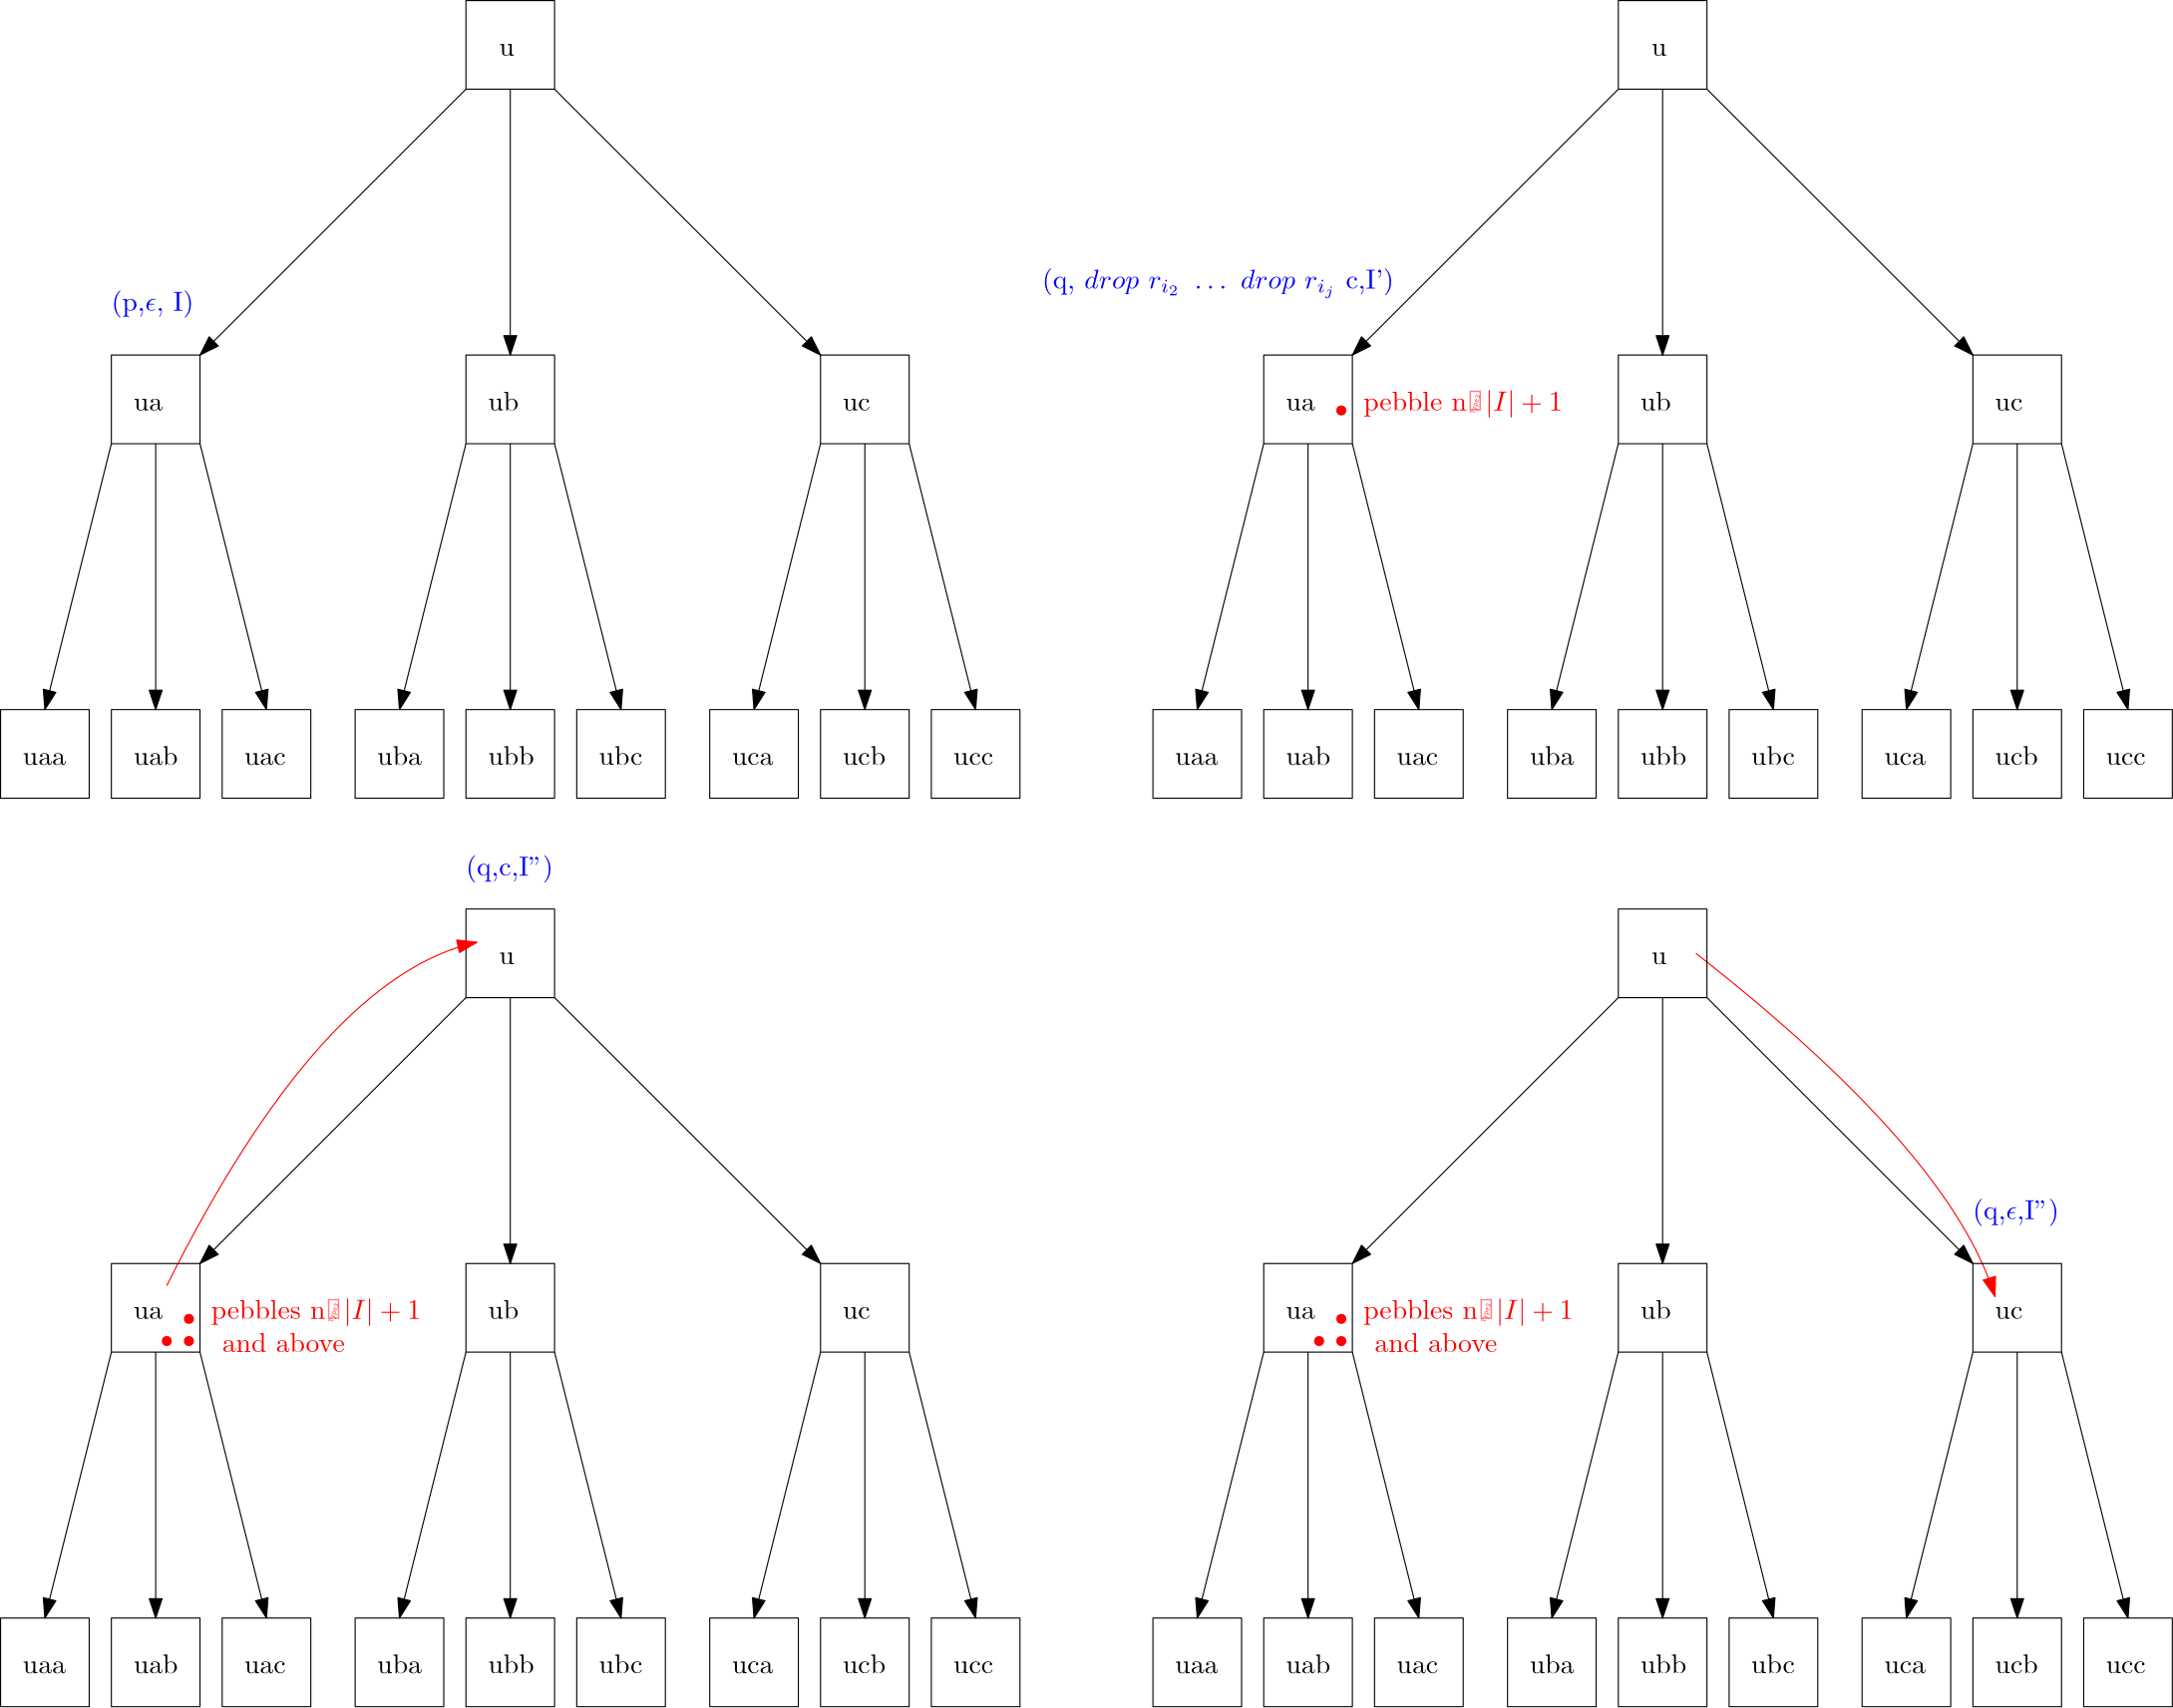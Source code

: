 <?xml version="1.0"?>
<!DOCTYPE ipe SYSTEM "ipe.dtd">
<ipe version="70218" creator="Ipe 7.2.23">
<info created="D:20210922144316" modified="D:20210923114642"/>
<ipestyle name="basic">
<symbol name="arrow/arc(spx)">
<path stroke="sym-stroke" fill="sym-stroke" pen="sym-pen">
0 0 m
-1 0.333 l
-1 -0.333 l
h
</path>
</symbol>
<symbol name="arrow/farc(spx)">
<path stroke="sym-stroke" fill="white" pen="sym-pen">
0 0 m
-1 0.333 l
-1 -0.333 l
h
</path>
</symbol>
<symbol name="arrow/ptarc(spx)">
<path stroke="sym-stroke" fill="sym-stroke" pen="sym-pen">
0 0 m
-1 0.333 l
-0.8 0 l
-1 -0.333 l
h
</path>
</symbol>
<symbol name="arrow/fptarc(spx)">
<path stroke="sym-stroke" fill="white" pen="sym-pen">
0 0 m
-1 0.333 l
-0.8 0 l
-1 -0.333 l
h
</path>
</symbol>
<symbol name="mark/circle(sx)" transformations="translations">
<path fill="sym-stroke">
0.6 0 0 0.6 0 0 e
0.4 0 0 0.4 0 0 e
</path>
</symbol>
<symbol name="mark/disk(sx)" transformations="translations">
<path fill="sym-stroke">
0.6 0 0 0.6 0 0 e
</path>
</symbol>
<symbol name="mark/fdisk(sfx)" transformations="translations">
<group>
<path fill="sym-fill">
0.5 0 0 0.5 0 0 e
</path>
<path fill="sym-stroke" fillrule="eofill">
0.6 0 0 0.6 0 0 e
0.4 0 0 0.4 0 0 e
</path>
</group>
</symbol>
<symbol name="mark/box(sx)" transformations="translations">
<path fill="sym-stroke" fillrule="eofill">
-0.6 -0.6 m
0.6 -0.6 l
0.6 0.6 l
-0.6 0.6 l
h
-0.4 -0.4 m
0.4 -0.4 l
0.4 0.4 l
-0.4 0.4 l
h
</path>
</symbol>
<symbol name="mark/square(sx)" transformations="translations">
<path fill="sym-stroke">
-0.6 -0.6 m
0.6 -0.6 l
0.6 0.6 l
-0.6 0.6 l
h
</path>
</symbol>
<symbol name="mark/fsquare(sfx)" transformations="translations">
<group>
<path fill="sym-fill">
-0.5 -0.5 m
0.5 -0.5 l
0.5 0.5 l
-0.5 0.5 l
h
</path>
<path fill="sym-stroke" fillrule="eofill">
-0.6 -0.6 m
0.6 -0.6 l
0.6 0.6 l
-0.6 0.6 l
h
-0.4 -0.4 m
0.4 -0.4 l
0.4 0.4 l
-0.4 0.4 l
h
</path>
</group>
</symbol>
<symbol name="mark/cross(sx)" transformations="translations">
<group>
<path fill="sym-stroke">
-0.43 -0.57 m
0.57 0.43 l
0.43 0.57 l
-0.57 -0.43 l
h
</path>
<path fill="sym-stroke">
-0.43 0.57 m
0.57 -0.43 l
0.43 -0.57 l
-0.57 0.43 l
h
</path>
</group>
</symbol>
<symbol name="arrow/fnormal(spx)">
<path stroke="sym-stroke" fill="white" pen="sym-pen">
0 0 m
-1 0.333 l
-1 -0.333 l
h
</path>
</symbol>
<symbol name="arrow/pointed(spx)">
<path stroke="sym-stroke" fill="sym-stroke" pen="sym-pen">
0 0 m
-1 0.333 l
-0.8 0 l
-1 -0.333 l
h
</path>
</symbol>
<symbol name="arrow/fpointed(spx)">
<path stroke="sym-stroke" fill="white" pen="sym-pen">
0 0 m
-1 0.333 l
-0.8 0 l
-1 -0.333 l
h
</path>
</symbol>
<symbol name="arrow/linear(spx)">
<path stroke="sym-stroke" pen="sym-pen">
-1 0.333 m
0 0 l
-1 -0.333 l
</path>
</symbol>
<symbol name="arrow/fdouble(spx)">
<path stroke="sym-stroke" fill="white" pen="sym-pen">
0 0 m
-1 0.333 l
-1 -0.333 l
h
-1 0 m
-2 0.333 l
-2 -0.333 l
h
</path>
</symbol>
<symbol name="arrow/double(spx)">
<path stroke="sym-stroke" fill="sym-stroke" pen="sym-pen">
0 0 m
-1 0.333 l
-1 -0.333 l
h
-1 0 m
-2 0.333 l
-2 -0.333 l
h
</path>
</symbol>
<symbol name="arrow/mid-normal(spx)">
<path stroke="sym-stroke" fill="sym-stroke" pen="sym-pen">
0.5 0 m
-0.5 0.333 l
-0.5 -0.333 l
h
</path>
</symbol>
<symbol name="arrow/mid-fnormal(spx)">
<path stroke="sym-stroke" fill="white" pen="sym-pen">
0.5 0 m
-0.5 0.333 l
-0.5 -0.333 l
h
</path>
</symbol>
<symbol name="arrow/mid-pointed(spx)">
<path stroke="sym-stroke" fill="sym-stroke" pen="sym-pen">
0.5 0 m
-0.5 0.333 l
-0.3 0 l
-0.5 -0.333 l
h
</path>
</symbol>
<symbol name="arrow/mid-fpointed(spx)">
<path stroke="sym-stroke" fill="white" pen="sym-pen">
0.5 0 m
-0.5 0.333 l
-0.3 0 l
-0.5 -0.333 l
h
</path>
</symbol>
<symbol name="arrow/mid-double(spx)">
<path stroke="sym-stroke" fill="sym-stroke" pen="sym-pen">
1 0 m
0 0.333 l
0 -0.333 l
h
0 0 m
-1 0.333 l
-1 -0.333 l
h
</path>
</symbol>
<symbol name="arrow/mid-fdouble(spx)">
<path stroke="sym-stroke" fill="white" pen="sym-pen">
1 0 m
0 0.333 l
0 -0.333 l
h
0 0 m
-1 0.333 l
-1 -0.333 l
h
</path>
</symbol>
<anglesize name="22.5 deg" value="22.5"/>
<anglesize name="30 deg" value="30"/>
<anglesize name="45 deg" value="45"/>
<anglesize name="60 deg" value="60"/>
<anglesize name="90 deg" value="90"/>
<arrowsize name="large" value="10"/>
<arrowsize name="small" value="5"/>
<arrowsize name="tiny" value="3"/>
<color name="blue" value="0 0 1"/>
<color name="brown" value="0.647 0.165 0.165"/>
<color name="darkblue" value="0 0 0.545"/>
<color name="darkcyan" value="0 0.545 0.545"/>
<color name="darkgray" value="0.663"/>
<color name="darkgreen" value="0 0.392 0"/>
<color name="darkmagenta" value="0.545 0 0.545"/>
<color name="darkorange" value="1 0.549 0"/>
<color name="darkred" value="0.545 0 0"/>
<color name="gold" value="1 0.843 0"/>
<color name="gray" value="0.745"/>
<color name="green" value="0 1 0"/>
<color name="lightblue" value="0.678 0.847 0.902"/>
<color name="lightcyan" value="0.878 1 1"/>
<color name="lightgray" value="0.827"/>
<color name="lightgreen" value="0.565 0.933 0.565"/>
<color name="lightyellow" value="1 1 0.878"/>
<color name="navy" value="0 0 0.502"/>
<color name="orange" value="1 0.647 0"/>
<color name="pink" value="1 0.753 0.796"/>
<color name="purple" value="0.627 0.125 0.941"/>
<color name="red" value="1 0 0"/>
<color name="seagreen" value="0.18 0.545 0.341"/>
<color name="turquoise" value="0.251 0.878 0.816"/>
<color name="violet" value="0.933 0.51 0.933"/>
<color name="yellow" value="1 1 0"/>
<dashstyle name="dash dot dotted" value="[4 2 1 2 1 2] 0"/>
<dashstyle name="dash dotted" value="[4 2 1 2] 0"/>
<dashstyle name="dashed" value="[4] 0"/>
<dashstyle name="dotted" value="[1 3] 0"/>
<gridsize name="10 pts (~3.5 mm)" value="10"/>
<gridsize name="14 pts (~5 mm)" value="14"/>
<gridsize name="16 pts (~6 mm)" value="16"/>
<gridsize name="20 pts (~7 mm)" value="20"/>
<gridsize name="28 pts (~10 mm)" value="28"/>
<gridsize name="32 pts (~12 mm)" value="32"/>
<gridsize name="4 pts" value="4"/>
<gridsize name="56 pts (~20 mm)" value="56"/>
<gridsize name="8 pts (~3 mm)" value="8"/>
<opacity name="10%" value="0.1"/>
<opacity name="30%" value="0.3"/>
<opacity name="50%" value="0.5"/>
<opacity name="75%" value="0.75"/>
<pen name="fat" value="1.2"/>
<pen name="heavier" value="0.8"/>
<pen name="ultrafat" value="2"/>
<symbolsize name="large" value="5"/>
<symbolsize name="small" value="2"/>
<symbolsize name="tiny" value="1.1"/>
<textsize name="Huge" value="\Huge"/>
<textsize name="LARGE" value="\LARGE"/>
<textsize name="Large" value="\Large"/>
<textsize name="footnote" value="\footnotesize"/>
<textsize name="huge" value="\huge"/>
<textsize name="large" value="\large"/>
<textsize name="small" value="\small"/>
<textsize name="tiny" value="\tiny"/>
<textstyle name="center" begin="\begin{center}" end="\end{center}"/>
<textstyle name="item" begin="\begin{itemize}\item{}" end="\end{itemize}"/>
<textstyle name="itemize" begin="\begin{itemize}" end="\end{itemize}"/>
<tiling name="falling" angle="-60" step="4" width="1"/>
<tiling name="rising" angle="30" step="4" width="1"/>
</ipestyle>
<page>
<layer name="alpha"/>
<view layers="alpha" active="alpha"/>
<path layer="alpha" stroke="black">
208 768 m
208 736 l
240 736 l
240 768 l
h
</path>
<path stroke="black">
208 640 m
208 608 l
240 608 l
240 640 l
h
</path>
<path stroke="black" arrow="normal/normal">
224 736 m
224 640 l
</path>
<path stroke="black">
80 640 m
80 608 l
112 608 l
112 640 l
h
</path>
<path stroke="black" arrow="normal/normal">
208 736 m
112 640 l
</path>
<path stroke="black">
336 640 m
336 608 l
368 608 l
368 640 l
h
</path>
<path stroke="black" arrow="normal/normal">
240 736 m
336 640 l
</path>
<path stroke="black">
352 608 m
352 608 l
352 608 l
</path>
<path matrix="1 0 0 1 128 -128" stroke="black" arrow="normal/normal">
224 736 m
224 640 l
</path>
<path matrix="1 0 0 1 0 -128" stroke="black" arrow="normal/normal">
224 736 m
224 640 l
</path>
<path stroke="black">
212 512 m
212 512 l
212 512 l
212 512 l
h
</path>
<path stroke="black">
208 512 m
208 480 l
240 480 l
240 512 l
h
</path>
<path stroke="black">
336 512 m
336 480 l
368 480 l
368 512 l
h
</path>
<path stroke="black">
248 512 m
248 480 l
280 480 l
280 512 l
h
</path>
<path stroke="black">
296 512 m
296 480 l
328 480 l
328 512 l
h
</path>
<path stroke="black">
376 512 m
376 480 l
408 480 l
408 512 l
h
</path>
<path stroke="black">
168 512 m
168 480 l
200 480 l
200 512 l
h
</path>
<path stroke="black" arrow="normal/normal">
208 608 m
184 512 l
</path>
<path stroke="black" arrow="normal/normal">
240 608 m
264 512 l
</path>
<path stroke="black" arrow="normal/normal">
336 608 m
312 512 l
</path>
<path stroke="black" arrow="normal/normal">
368 608 m
392 512 l
</path>
<path matrix="1 0 0 1 -128 -128" stroke="black" arrow="normal/normal">
224 736 m
224 640 l
</path>
<path matrix="1 0 0 1 -128 0" stroke="black">
212 512 m
212 512 l
212 512 l
212 512 l
h
</path>
<path matrix="1 0 0 1 -128 0" stroke="black">
208 512 m
208 480 l
240 480 l
240 512 l
h
</path>
<path matrix="1 0 0 1 -128 0" stroke="black">
248 512 m
248 480 l
280 480 l
280 512 l
h
</path>
<path matrix="1 0 0 1 -128 0" stroke="black" arrow="normal/normal">
208 608 m
184 512 l
</path>
<path matrix="1 0 0 1 -128 0" stroke="black" arrow="normal/normal">
240 608 m
264 512 l
</path>
<path matrix="1 0 0 1 -40 -128" stroke="black">
80 640 m
80 608 l
112 608 l
112 640 l
h
</path>
<text transformations="translations" pos="220 748" stroke="black" type="label" width="5.535" height="4.289" depth="0" valign="baseline">u</text>
<text transformations="translations" pos="88 620" stroke="black" type="label" width="10.516" height="4.289" depth="0" valign="baseline">ua</text>
<text transformations="translations" pos="216 620" stroke="black" type="label" width="11.07" height="6.918" depth="0" valign="baseline">ub</text>
<text transformations="translations" pos="344 620" stroke="black" type="label" width="9.963" height="4.289" depth="0" valign="baseline">uc</text>
<text transformations="translations" pos="48 492" stroke="black" type="label" width="15.497" height="4.289" depth="0" valign="baseline">uaa</text>
<text transformations="translations" pos="88 492" stroke="black" type="label" width="16.051" height="6.918" depth="0" valign="baseline">uab</text>
<text transformations="translations" pos="128 492" stroke="black" type="label" width="14.944" height="4.289" depth="0" valign="baseline">uac</text>
<text transformations="translations" pos="176 492" stroke="black" type="label" width="16.051" height="6.918" depth="0" valign="baseline">uba</text>
<text transformations="translations" pos="216 492" stroke="black" type="label" width="16.604" height="6.918" depth="0" valign="baseline">ubb</text>
<text transformations="translations" pos="256 492" stroke="black" type="label" width="15.774" height="6.918" depth="0" valign="baseline">ubc</text>
<text transformations="translations" pos="304 492" stroke="black" type="label" width="14.944" height="4.289" depth="0" valign="baseline">uca</text>
<text transformations="translations" pos="344 492" stroke="black" type="label" width="15.497" height="6.918" depth="0" valign="baseline">ucb</text>
<text transformations="translations" pos="384 492" stroke="black" type="label" width="14.39" height="4.289" depth="0" valign="baseline">ucc</text>
<text transformations="translations" pos="80 656" stroke="blue" type="label" width="29.781" height="7.473" depth="2.49" valign="baseline">(p,$\epsilon$, I)</text>
<path matrix="1 0 0 1 416 0" stroke="black">
208 768 m
208 736 l
240 736 l
240 768 l
h
</path>
<path matrix="1 0 0 1 416 0" stroke="black">
208 640 m
208 608 l
240 608 l
240 640 l
h
</path>
<path matrix="1 0 0 1 416 0" stroke="black" arrow="normal/normal">
224 736 m
224 640 l
</path>
<path matrix="1 0 0 1 416 0" stroke="black">
80 640 m
80 608 l
112 608 l
112 640 l
h
</path>
<path matrix="1 0 0 1 416 0" stroke="black" arrow="normal/normal">
208 736 m
112 640 l
</path>
<path matrix="1 0 0 1 416 0" stroke="black">
336 640 m
336 608 l
368 608 l
368 640 l
h
</path>
<path matrix="1 0 0 1 416 0" stroke="black" arrow="normal/normal">
240 736 m
336 640 l
</path>
<path matrix="1 0 0 1 416 0" stroke="black">
352 608 m
352 608 l
352 608 l
</path>
<path matrix="1 0 0 1 544 -128" stroke="black" arrow="normal/normal">
224 736 m
224 640 l
</path>
<path matrix="1 0 0 1 416 -128" stroke="black" arrow="normal/normal">
224 736 m
224 640 l
</path>
<path matrix="1 0 0 1 416 0" stroke="black">
212 512 m
212 512 l
212 512 l
212 512 l
h
</path>
<path matrix="1 0 0 1 416 0" stroke="black">
208 512 m
208 480 l
240 480 l
240 512 l
h
</path>
<path matrix="1 0 0 1 416 0" stroke="black">
336 512 m
336 480 l
368 480 l
368 512 l
h
</path>
<path matrix="1 0 0 1 416 0" stroke="black">
248 512 m
248 480 l
280 480 l
280 512 l
h
</path>
<path matrix="1 0 0 1 416 0" stroke="black">
296 512 m
296 480 l
328 480 l
328 512 l
h
</path>
<path matrix="1 0 0 1 416 0" stroke="black">
376 512 m
376 480 l
408 480 l
408 512 l
h
</path>
<path matrix="1 0 0 1 416 0" stroke="black">
168 512 m
168 480 l
200 480 l
200 512 l
h
</path>
<path matrix="1 0 0 1 416 0" stroke="black" arrow="normal/normal">
208 608 m
184 512 l
</path>
<path matrix="1 0 0 1 416 0" stroke="black" arrow="normal/normal">
240 608 m
264 512 l
</path>
<path matrix="1 0 0 1 416 0" stroke="black" arrow="normal/normal">
336 608 m
312 512 l
</path>
<path matrix="1 0 0 1 416 0" stroke="black" arrow="normal/normal">
368 608 m
392 512 l
</path>
<path matrix="1 0 0 1 288 -128" stroke="black" arrow="normal/normal">
224 736 m
224 640 l
</path>
<path matrix="1 0 0 1 288 0" stroke="black">
212 512 m
212 512 l
212 512 l
212 512 l
h
</path>
<path matrix="1 0 0 1 288 0" stroke="black">
208 512 m
208 480 l
240 480 l
240 512 l
h
</path>
<path matrix="1 0 0 1 288 0" stroke="black">
248 512 m
248 480 l
280 480 l
280 512 l
h
</path>
<path matrix="1 0 0 1 288 0" stroke="black" arrow="normal/normal">
208 608 m
184 512 l
</path>
<path matrix="1 0 0 1 288 0" stroke="black" arrow="normal/normal">
240 608 m
264 512 l
</path>
<path matrix="1 0 0 1 376 -128" stroke="black">
80 640 m
80 608 l
112 608 l
112 640 l
h
</path>
<text matrix="1 0 0 1 416 0" transformations="translations" pos="220 748" stroke="black" type="label" width="5.535" height="4.289" depth="0" valign="baseline">u</text>
<text matrix="1 0 0 1 416 0" transformations="translations" pos="88 620" stroke="black" type="label" width="10.516" height="4.289" depth="0" valign="baseline">ua</text>
<text matrix="1 0 0 1 416 0" transformations="translations" pos="216 620" stroke="black" type="label" width="11.07" height="6.918" depth="0" valign="baseline">ub</text>
<text matrix="1 0 0 1 416 0" transformations="translations" pos="344 620" stroke="black" type="label" width="9.963" height="4.289" depth="0" valign="baseline">uc</text>
<text matrix="1 0 0 1 416 0" transformations="translations" pos="48 492" stroke="black" type="label" width="15.497" height="4.289" depth="0" valign="baseline">uaa</text>
<text matrix="1 0 0 1 416 0" transformations="translations" pos="88 492" stroke="black" type="label" width="16.051" height="6.918" depth="0" valign="baseline">uab</text>
<text matrix="1 0 0 1 416 0" transformations="translations" pos="128 492" stroke="black" type="label" width="14.944" height="4.289" depth="0" valign="baseline">uac</text>
<text matrix="1 0 0 1 416 0" transformations="translations" pos="176 492" stroke="black" type="label" width="16.051" height="6.918" depth="0" valign="baseline">uba</text>
<text matrix="1 0 0 1 416 0" transformations="translations" pos="216 492" stroke="black" type="label" width="16.604" height="6.918" depth="0" valign="baseline">ubb</text>
<text matrix="1 0 0 1 416 0" transformations="translations" pos="256 492" stroke="black" type="label" width="15.774" height="6.918" depth="0" valign="baseline">ubc</text>
<text matrix="1 0 0 1 416 0" transformations="translations" pos="304 492" stroke="black" type="label" width="14.944" height="4.289" depth="0" valign="baseline">uca</text>
<text matrix="1 0 0 1 416 0" transformations="translations" pos="344 492" stroke="black" type="label" width="15.497" height="6.918" depth="0" valign="baseline">ucb</text>
<text matrix="1 0 0 1 416 0" transformations="translations" pos="384 492" stroke="black" type="label" width="14.39" height="4.289" depth="0" valign="baseline">ucc</text>
<text matrix="1 0 0 1 208 -120" transformations="translations" pos="208 784" stroke="blue" type="label" width="127.034" height="7.471" depth="3.46" valign="baseline">(q, $drop \ r_{i_2} \ \ldots \ drop \ r_{i_j}$  c,I&apos;)</text>
<use matrix="1 0 0 1 416 0" name="mark/disk(sx)" pos="108 620" size="normal" stroke="red"/>
<text matrix="1 0 0 1 408 0" transformations="translations" pos="124 620" stroke="red" type="label" width="71.855" height="7.473" depth="2.49" valign="baseline">pebble n° $|I| +1$</text>
<path matrix="1 0 0 1 0 -328" stroke="black">
208 768 m
208 736 l
240 736 l
240 768 l
h
</path>
<path matrix="1 0 0 1 0 -328" stroke="black">
208 640 m
208 608 l
240 608 l
240 640 l
h
</path>
<path matrix="1 0 0 1 0 -328" stroke="black" arrow="normal/normal">
224 736 m
224 640 l
</path>
<path matrix="1 0 0 1 0 -328" stroke="black">
80 640 m
80 608 l
112 608 l
112 640 l
h
</path>
<path matrix="1 0 0 1 0 -328" stroke="black" arrow="normal/normal">
208 736 m
112 640 l
</path>
<path matrix="1 0 0 1 0 -328" stroke="black">
336 640 m
336 608 l
368 608 l
368 640 l
h
</path>
<path matrix="1 0 0 1 0 -328" stroke="black" arrow="normal/normal">
240 736 m
336 640 l
</path>
<path matrix="1 0 0 1 0 -328" stroke="black">
352 608 m
352 608 l
352 608 l
</path>
<path matrix="1 0 0 1 128 -456" stroke="black" arrow="normal/normal">
224 736 m
224 640 l
</path>
<path matrix="1 0 0 1 0 -456" stroke="black" arrow="normal/normal">
224 736 m
224 640 l
</path>
<path matrix="1 0 0 1 0 -328" stroke="black">
212 512 m
212 512 l
212 512 l
212 512 l
h
</path>
<path matrix="1 0 0 1 0 -328" stroke="black">
208 512 m
208 480 l
240 480 l
240 512 l
h
</path>
<path matrix="1 0 0 1 0 -328" stroke="black">
336 512 m
336 480 l
368 480 l
368 512 l
h
</path>
<path matrix="1 0 0 1 0 -328" stroke="black">
248 512 m
248 480 l
280 480 l
280 512 l
h
</path>
<path matrix="1 0 0 1 0 -328" stroke="black">
296 512 m
296 480 l
328 480 l
328 512 l
h
</path>
<path matrix="1 0 0 1 0 -328" stroke="black">
376 512 m
376 480 l
408 480 l
408 512 l
h
</path>
<path matrix="1 0 0 1 0 -328" stroke="black">
168 512 m
168 480 l
200 480 l
200 512 l
h
</path>
<path matrix="1 0 0 1 0 -328" stroke="black" arrow="normal/normal">
208 608 m
184 512 l
</path>
<path matrix="1 0 0 1 0 -328" stroke="black" arrow="normal/normal">
240 608 m
264 512 l
</path>
<path matrix="1 0 0 1 0 -328" stroke="black" arrow="normal/normal">
336 608 m
312 512 l
</path>
<path matrix="1 0 0 1 0 -328" stroke="black" arrow="normal/normal">
368 608 m
392 512 l
</path>
<path matrix="1 0 0 1 -128 -456" stroke="black" arrow="normal/normal">
224 736 m
224 640 l
</path>
<path matrix="1 0 0 1 -128 -328" stroke="black">
212 512 m
212 512 l
212 512 l
212 512 l
h
</path>
<path matrix="1 0 0 1 -128 -328" stroke="black">
208 512 m
208 480 l
240 480 l
240 512 l
h
</path>
<path matrix="1 0 0 1 -128 -328" stroke="black">
248 512 m
248 480 l
280 480 l
280 512 l
h
</path>
<path matrix="1 0 0 1 -128 -328" stroke="black" arrow="normal/normal">
208 608 m
184 512 l
</path>
<path matrix="1 0 0 1 -128 -328" stroke="black" arrow="normal/normal">
240 608 m
264 512 l
</path>
<path matrix="1 0 0 1 -40 -456" stroke="black">
80 640 m
80 608 l
112 608 l
112 640 l
h
</path>
<text matrix="1 0 0 1 0 -328" transformations="translations" pos="220 748" stroke="black" type="label" width="5.535" height="4.289" depth="0" valign="baseline">u</text>
<text matrix="1 0 0 1 0 -328" transformations="translations" pos="88 620" stroke="black" type="label" width="10.516" height="4.289" depth="0" valign="baseline">ua</text>
<text matrix="1 0 0 1 0 -328" transformations="translations" pos="216 620" stroke="black" type="label" width="11.07" height="6.918" depth="0" valign="baseline">ub</text>
<text matrix="1 0 0 1 0 -328" transformations="translations" pos="344 620" stroke="black" type="label" width="9.963" height="4.289" depth="0" valign="baseline">uc</text>
<text matrix="1 0 0 1 0 -328" transformations="translations" pos="48 492" stroke="black" type="label" width="15.497" height="4.289" depth="0" valign="baseline">uaa</text>
<text matrix="1 0 0 1 0 -328" transformations="translations" pos="88 492" stroke="black" type="label" width="16.051" height="6.918" depth="0" valign="baseline">uab</text>
<text matrix="1 0 0 1 0 -328" transformations="translations" pos="128 492" stroke="black" type="label" width="14.944" height="4.289" depth="0" valign="baseline">uac</text>
<text matrix="1 0 0 1 0 -328" transformations="translations" pos="176 492" stroke="black" type="label" width="16.051" height="6.918" depth="0" valign="baseline">uba</text>
<text matrix="1 0 0 1 0 -328" transformations="translations" pos="216 492" stroke="black" type="label" width="16.604" height="6.918" depth="0" valign="baseline">ubb</text>
<text matrix="1 0 0 1 0 -328" transformations="translations" pos="256 492" stroke="black" type="label" width="15.774" height="6.918" depth="0" valign="baseline">ubc</text>
<text matrix="1 0 0 1 0 -328" transformations="translations" pos="304 492" stroke="black" type="label" width="14.944" height="4.289" depth="0" valign="baseline">uca</text>
<text matrix="1 0 0 1 0 -328" transformations="translations" pos="344 492" stroke="black" type="label" width="15.497" height="6.918" depth="0" valign="baseline">ucb</text>
<text matrix="1 0 0 1 0 -328" transformations="translations" pos="384 492" stroke="black" type="label" width="14.39" height="4.289" depth="0" valign="baseline">ucc</text>
<text matrix="1 0 0 1 -128 -204" transformations="translations" pos="336 656" stroke="blue" type="label" width="31.548" height="7.473" depth="2.49" valign="baseline">(q,c,I&apos;&apos;)</text>
<path matrix="1 0 0 1 416 -332" stroke="red" arrow="normal/normal">
236 756 m
328 684
344 632 c
</path>
<use matrix="1 0 0 1 0 -328" name="mark/disk(sx)" pos="108 620" size="normal" stroke="red"/>
<text matrix="1 0 0 1 -8 -328" transformations="translations" pos="124 620" stroke="red" type="label" width="75.784" height="7.473" depth="2.49" valign="baseline">pebbles n° $|I| +1$</text>
<path matrix="1 0 0 1 416 -328" stroke="black">
208 768 m
208 736 l
240 736 l
240 768 l
h
</path>
<path matrix="1 0 0 1 416 -328" stroke="black">
208 640 m
208 608 l
240 608 l
240 640 l
h
</path>
<path matrix="1 0 0 1 416 -328" stroke="black" arrow="normal/normal">
224 736 m
224 640 l
</path>
<path matrix="1 0 0 1 416 -328" stroke="black">
80 640 m
80 608 l
112 608 l
112 640 l
h
</path>
<path matrix="1 0 0 1 416 -328" stroke="black" arrow="normal/normal">
208 736 m
112 640 l
</path>
<path matrix="1 0 0 1 416 -328" stroke="black">
336 640 m
336 608 l
368 608 l
368 640 l
h
</path>
<path matrix="1 0 0 1 416 -328" stroke="black" arrow="normal/normal">
240 736 m
336 640 l
</path>
<path matrix="1 0 0 1 416 -328" stroke="black">
352 608 m
352 608 l
352 608 l
</path>
<path matrix="1 0 0 1 544 -456" stroke="black" arrow="normal/normal">
224 736 m
224 640 l
</path>
<path matrix="1 0 0 1 416 -456" stroke="black" arrow="normal/normal">
224 736 m
224 640 l
</path>
<path matrix="1 0 0 1 416 -328" stroke="black">
212 512 m
212 512 l
212 512 l
212 512 l
h
</path>
<path matrix="1 0 0 1 416 -328" stroke="black">
208 512 m
208 480 l
240 480 l
240 512 l
h
</path>
<path matrix="1 0 0 1 416 -328" stroke="black">
336 512 m
336 480 l
368 480 l
368 512 l
h
</path>
<path matrix="1 0 0 1 416 -328" stroke="black">
248 512 m
248 480 l
280 480 l
280 512 l
h
</path>
<path matrix="1 0 0 1 416 -328" stroke="black">
296 512 m
296 480 l
328 480 l
328 512 l
h
</path>
<path matrix="1 0 0 1 416 -328" stroke="black">
376 512 m
376 480 l
408 480 l
408 512 l
h
</path>
<path matrix="1 0 0 1 416 -328" stroke="black">
168 512 m
168 480 l
200 480 l
200 512 l
h
</path>
<path matrix="1 0 0 1 416 -328" stroke="black" arrow="normal/normal">
208 608 m
184 512 l
</path>
<path matrix="1 0 0 1 416 -328" stroke="black" arrow="normal/normal">
240 608 m
264 512 l
</path>
<path matrix="1 0 0 1 416 -328" stroke="black" arrow="normal/normal">
336 608 m
312 512 l
</path>
<path matrix="1 0 0 1 416 -328" stroke="black" arrow="normal/normal">
368 608 m
392 512 l
</path>
<path matrix="1 0 0 1 288 -456" stroke="black" arrow="normal/normal">
224 736 m
224 640 l
</path>
<path matrix="1 0 0 1 288 -328" stroke="black">
212 512 m
212 512 l
212 512 l
212 512 l
h
</path>
<path matrix="1 0 0 1 288 -328" stroke="black">
208 512 m
208 480 l
240 480 l
240 512 l
h
</path>
<path matrix="1 0 0 1 288 -328" stroke="black">
248 512 m
248 480 l
280 480 l
280 512 l
h
</path>
<path matrix="1 0 0 1 288 -328" stroke="black" arrow="normal/normal">
208 608 m
184 512 l
</path>
<path matrix="1 0 0 1 288 -328" stroke="black" arrow="normal/normal">
240 608 m
264 512 l
</path>
<path matrix="1 0 0 1 376 -456" stroke="black">
80 640 m
80 608 l
112 608 l
112 640 l
h
</path>
<text matrix="1 0 0 1 416 -328" transformations="translations" pos="220 748" stroke="black" type="label" width="5.535" height="4.289" depth="0" valign="baseline">u</text>
<text matrix="1 0 0 1 416 -328" transformations="translations" pos="88 620" stroke="black" type="label" width="10.516" height="4.289" depth="0" valign="baseline">ua</text>
<text matrix="1 0 0 1 416 -328" transformations="translations" pos="216 620" stroke="black" type="label" width="11.07" height="6.918" depth="0" valign="baseline">ub</text>
<text matrix="1 0 0 1 416 -328" transformations="translations" pos="344 620" stroke="black" type="label" width="9.963" height="4.289" depth="0" valign="baseline">uc</text>
<text matrix="1 0 0 1 416 -328" transformations="translations" pos="48 492" stroke="black" type="label" width="15.497" height="4.289" depth="0" valign="baseline">uaa</text>
<text matrix="1 0 0 1 416 -328" transformations="translations" pos="88 492" stroke="black" type="label" width="16.051" height="6.918" depth="0" valign="baseline">uab</text>
<text matrix="1 0 0 1 416 -328" transformations="translations" pos="128 492" stroke="black" type="label" width="14.944" height="4.289" depth="0" valign="baseline">uac</text>
<text matrix="1 0 0 1 416 -328" transformations="translations" pos="176 492" stroke="black" type="label" width="16.051" height="6.918" depth="0" valign="baseline">uba</text>
<text matrix="1 0 0 1 416 -328" transformations="translations" pos="216 492" stroke="black" type="label" width="16.604" height="6.918" depth="0" valign="baseline">ubb</text>
<text matrix="1 0 0 1 416 -328" transformations="translations" pos="256 492" stroke="black" type="label" width="15.774" height="6.918" depth="0" valign="baseline">ubc</text>
<text matrix="1 0 0 1 416 -328" transformations="translations" pos="304 492" stroke="black" type="label" width="14.944" height="4.289" depth="0" valign="baseline">uca</text>
<text matrix="1 0 0 1 416 -328" transformations="translations" pos="344 492" stroke="black" type="label" width="15.497" height="6.918" depth="0" valign="baseline">ucb</text>
<text matrix="1 0 0 1 416 -328" transformations="translations" pos="384 492" stroke="black" type="label" width="14.39" height="4.289" depth="0" valign="baseline">ucc</text>
<text matrix="1 0 0 1 368 -200" transformations="translations" pos="384 528" stroke="blue" type="label" width="31.164" height="7.473" depth="2.49" valign="baseline">(q,$\epsilon$,I&apos;&apos;)</text>
<use matrix="1 0 0 1 416 -328" name="mark/disk(sx)" pos="108 620" size="normal" stroke="red"/>
<text matrix="1 0 0 1 408 -328" transformations="translations" pos="124 620" stroke="red" type="label" width="75.784" height="7.473" depth="2.49" valign="baseline">pebbles n° $|I| +1$</text>
<text transformations="translations" pos="120 280" stroke="red" type="label" width="44.279" height="6.918" depth="0" valign="baseline">and above</text>
<text matrix="1 0 0 1 416 0" transformations="translations" pos="120 280" stroke="red" type="label" width="44.279" height="6.918" depth="0" valign="baseline">and above</text>
<path matrix="1 0 0 1 -4 -328" stroke="red" arrow="normal/normal">
104 632 m
160 744
216 756 c
</path>
<use name="mark/disk(sx)" pos="524 284" size="normal" stroke="red"/>
<use name="mark/disk(sx)" pos="516 284" size="normal" stroke="red"/>
<use name="mark/disk(sx)" pos="108 284" size="normal" stroke="red"/>
<use name="mark/disk(sx)" pos="100 284" size="normal" stroke="red"/>
</page>
</ipe>
